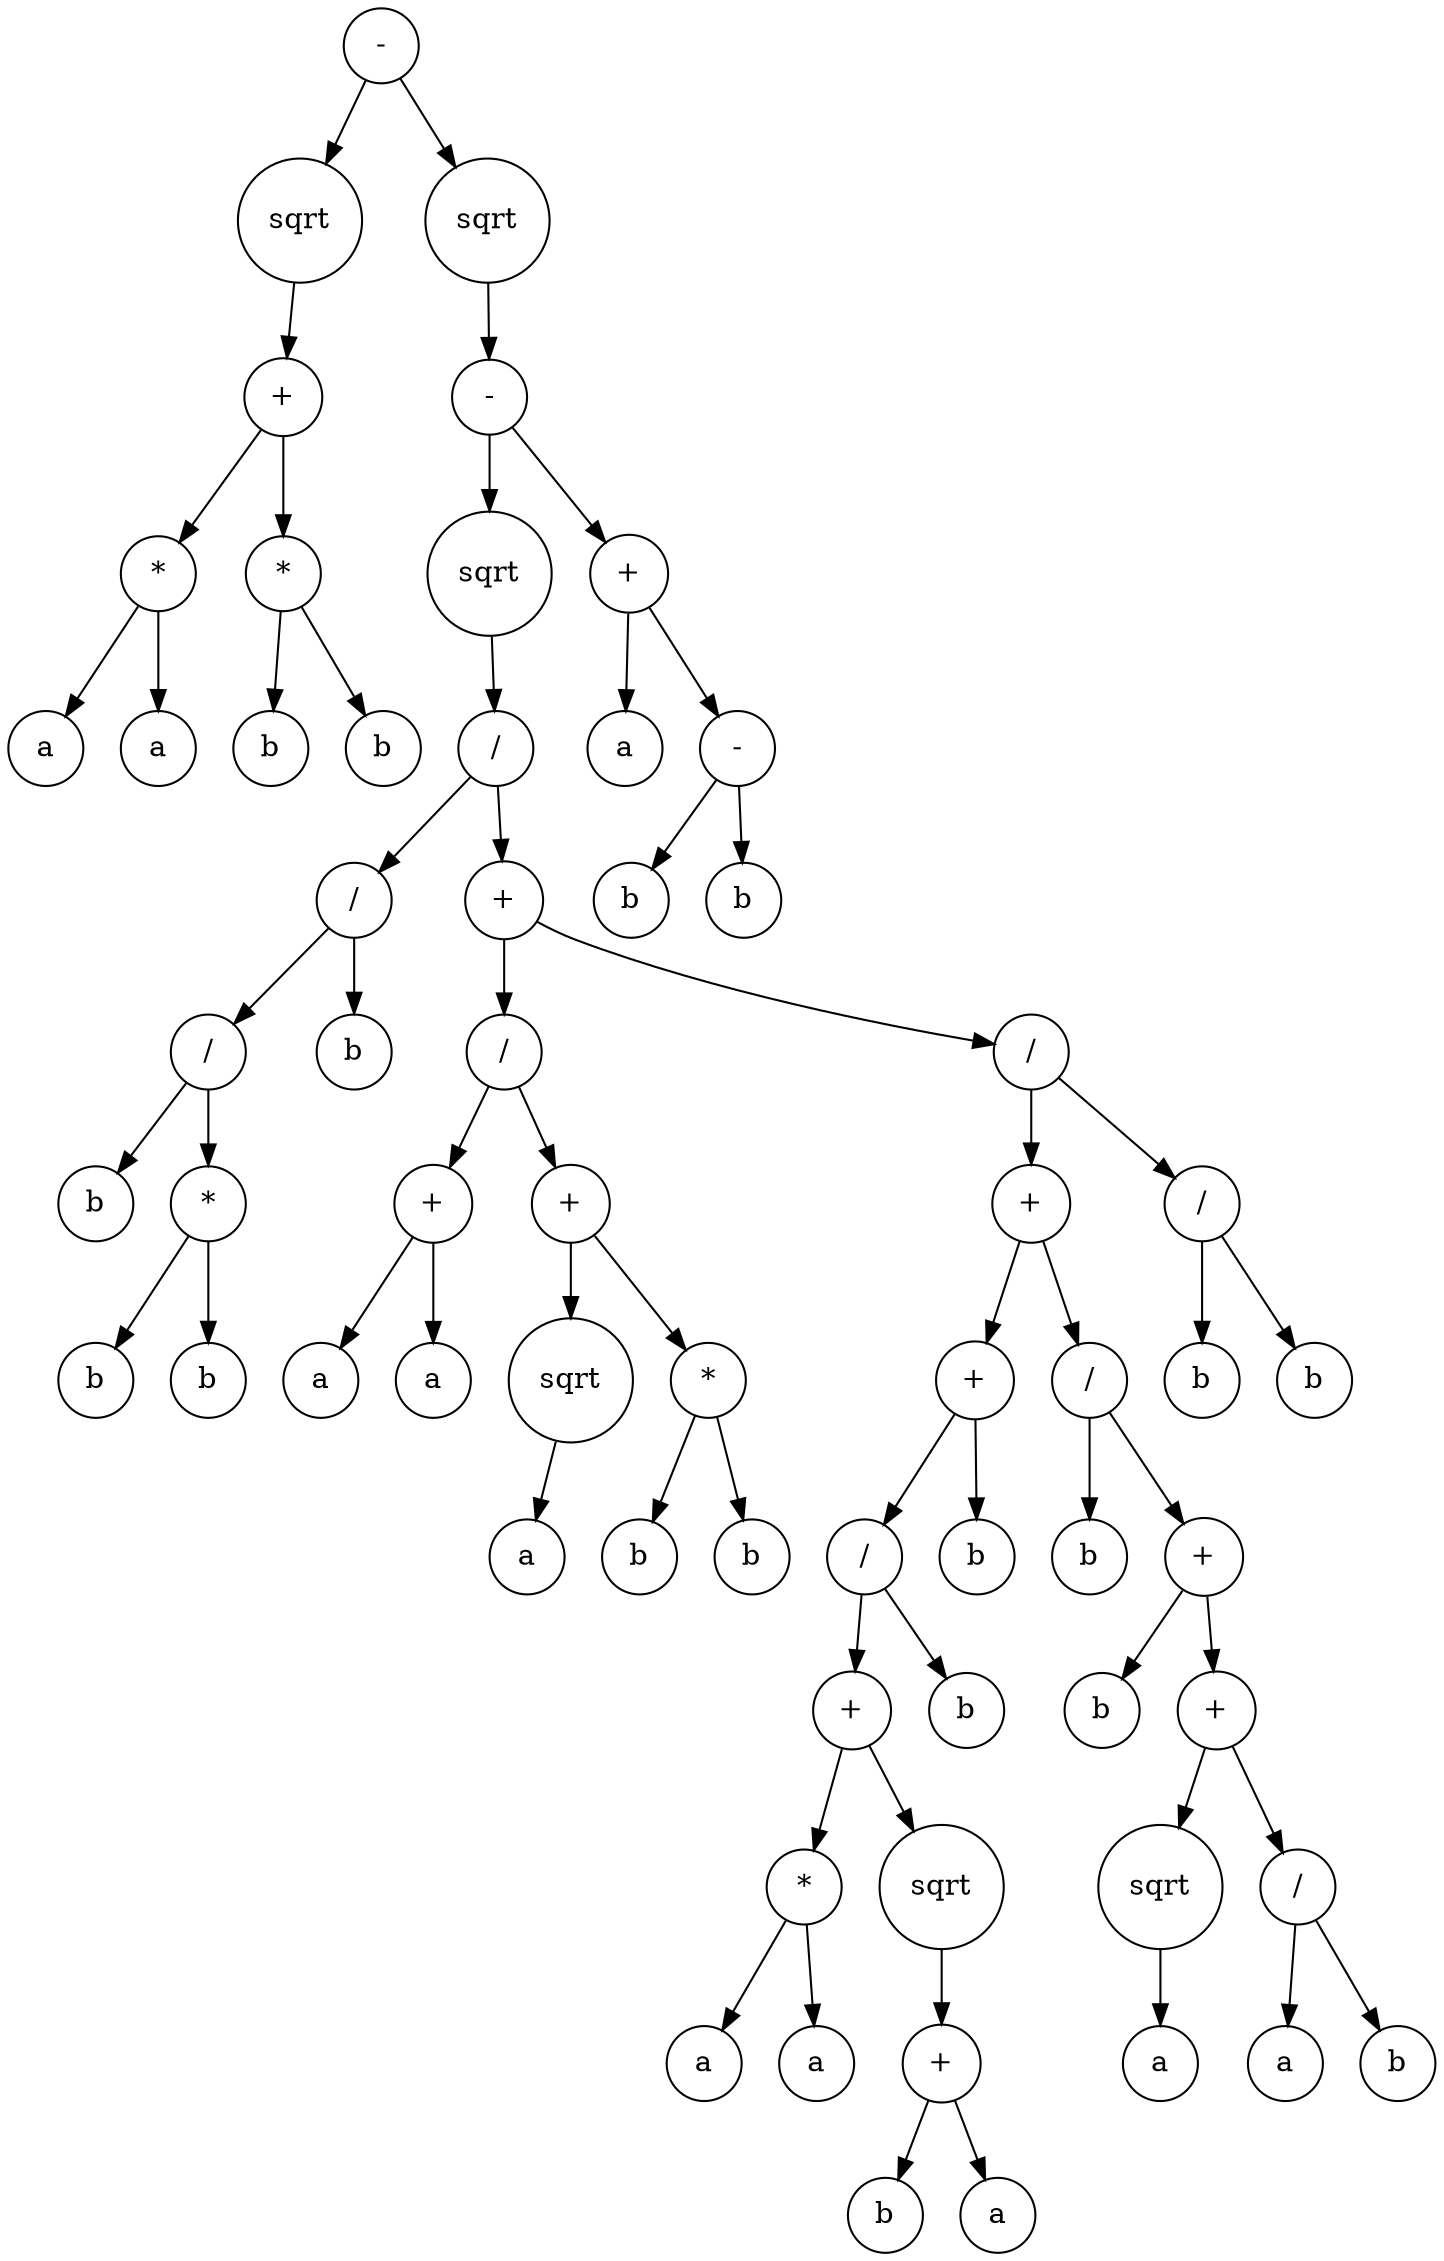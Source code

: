 digraph g {
graph [ordering=out];
node [shape=circle];
n[label = "-"];
n0[label = "sqrt"];
n00[label = "+"];
n000[label = "*"];
n0000[label = "a"];
n000 -> n0000;
n0001[label = "a"];
n000 -> n0001;
n00 -> n000;
n001[label = "*"];
n0010[label = "b"];
n001 -> n0010;
n0011[label = "b"];
n001 -> n0011;
n00 -> n001;
n0 -> n00;
n -> n0;
n1[label = "sqrt"];
n10[label = "-"];
n100[label = "sqrt"];
n1000[label = "/"];
n10000[label = "/"];
n100000[label = "/"];
n1000000[label = "b"];
n100000 -> n1000000;
n1000001[label = "*"];
n10000010[label = "b"];
n1000001 -> n10000010;
n10000011[label = "b"];
n1000001 -> n10000011;
n100000 -> n1000001;
n10000 -> n100000;
n100001[label = "b"];
n10000 -> n100001;
n1000 -> n10000;
n10001[label = "+"];
n100010[label = "/"];
n1000100[label = "+"];
n10001000[label = "a"];
n1000100 -> n10001000;
n10001001[label = "a"];
n1000100 -> n10001001;
n100010 -> n1000100;
n1000101[label = "+"];
n10001010[label = "sqrt"];
n100010100[label = "a"];
n10001010 -> n100010100;
n1000101 -> n10001010;
n10001011[label = "*"];
n100010110[label = "b"];
n10001011 -> n100010110;
n100010111[label = "b"];
n10001011 -> n100010111;
n1000101 -> n10001011;
n100010 -> n1000101;
n10001 -> n100010;
n100011[label = "/"];
n1000110[label = "+"];
n10001100[label = "+"];
n100011000[label = "/"];
n1000110000[label = "+"];
n10001100000[label = "*"];
n100011000000[label = "a"];
n10001100000 -> n100011000000;
n100011000001[label = "a"];
n10001100000 -> n100011000001;
n1000110000 -> n10001100000;
n10001100001[label = "sqrt"];
n100011000010[label = "+"];
n1000110000100[label = "b"];
n100011000010 -> n1000110000100;
n1000110000101[label = "a"];
n100011000010 -> n1000110000101;
n10001100001 -> n100011000010;
n1000110000 -> n10001100001;
n100011000 -> n1000110000;
n1000110001[label = "b"];
n100011000 -> n1000110001;
n10001100 -> n100011000;
n100011001[label = "b"];
n10001100 -> n100011001;
n1000110 -> n10001100;
n10001101[label = "/"];
n100011010[label = "b"];
n10001101 -> n100011010;
n100011011[label = "+"];
n1000110110[label = "b"];
n100011011 -> n1000110110;
n1000110111[label = "+"];
n10001101110[label = "sqrt"];
n100011011100[label = "a"];
n10001101110 -> n100011011100;
n1000110111 -> n10001101110;
n10001101111[label = "/"];
n100011011110[label = "a"];
n10001101111 -> n100011011110;
n100011011111[label = "b"];
n10001101111 -> n100011011111;
n1000110111 -> n10001101111;
n100011011 -> n1000110111;
n10001101 -> n100011011;
n1000110 -> n10001101;
n100011 -> n1000110;
n1000111[label = "/"];
n10001110[label = "b"];
n1000111 -> n10001110;
n10001111[label = "b"];
n1000111 -> n10001111;
n100011 -> n1000111;
n10001 -> n100011;
n1000 -> n10001;
n100 -> n1000;
n10 -> n100;
n101[label = "+"];
n1010[label = "a"];
n101 -> n1010;
n1011[label = "-"];
n10110[label = "b"];
n1011 -> n10110;
n10111[label = "b"];
n1011 -> n10111;
n101 -> n1011;
n10 -> n101;
n1 -> n10;
n -> n1;
}

